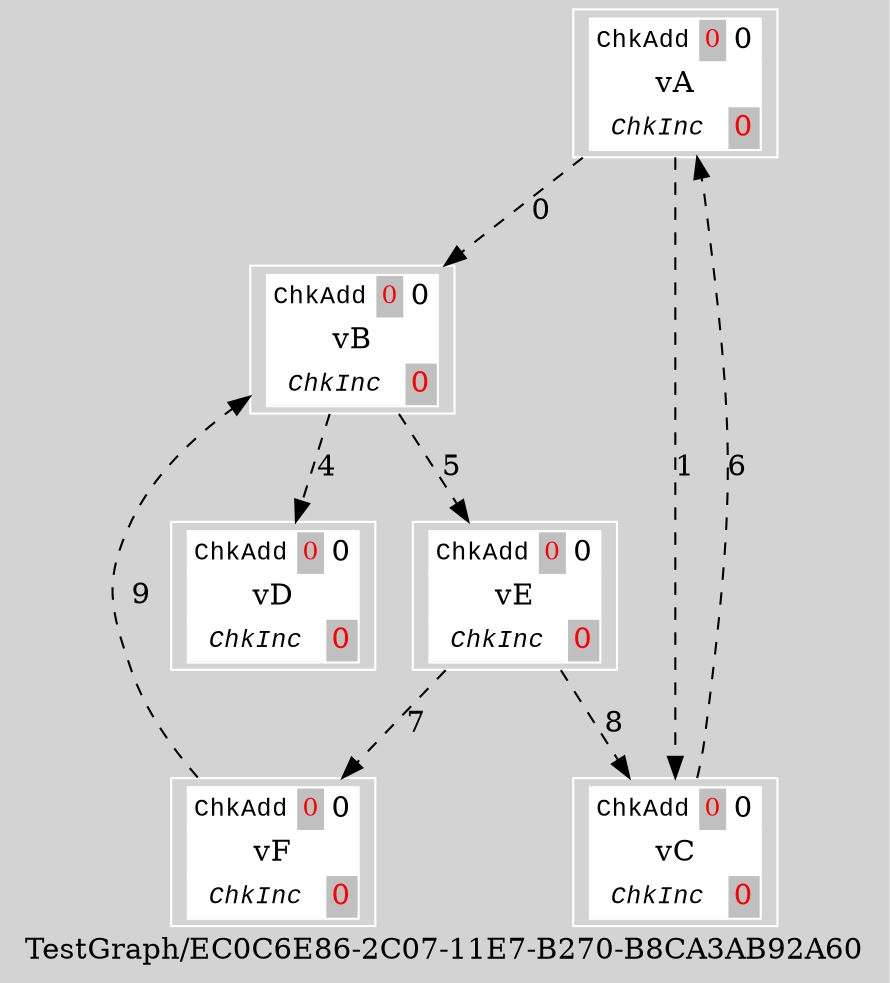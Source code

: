 digraph G {
graph [bgcolor=lightgrey]
node [shape=record color=white]
edge [style=dashed]
label="TestGraph/EC0C6E86-2C07-11E7-B270-B8CA3AB92A60"
0[label=<<TABLE BGCOLOR="white" BORDER="0" CELLBORDER="1" CELLSPACING="0"><TR><TD><FONT POINT-SIZE="12.0" FACE="Courier New">ChkAdd</FONT></TD><TD BGCOLOR="#c0c0c0" PORT="here"><FONT COLOR="red" POINT-SIZE="12.0">0</FONT></TD><TD>0</TD></TR><TR><TD COLSPAN="3">vA</TD></TR><TR><TD COLSPAN="2"><FONT POINT-SIZE="12.0" FACE="Courier New,italic">ChkInc</FONT></TD><TD BGCOLOR="#c0c0c0"><FONT COLOR="red">0</FONT></TD></TR></TABLE>>];
1[label=<<TABLE BGCOLOR="white" BORDER="0" CELLBORDER="1" CELLSPACING="0"><TR><TD><FONT POINT-SIZE="12.0" FACE="Courier New">ChkAdd</FONT></TD><TD BGCOLOR="#c0c0c0" PORT="here"><FONT COLOR="red" POINT-SIZE="12.0">0</FONT></TD><TD>0</TD></TR><TR><TD COLSPAN="3">vB</TD></TR><TR><TD COLSPAN="2"><FONT POINT-SIZE="12.0" FACE="Courier New,italic">ChkInc</FONT></TD><TD BGCOLOR="#c0c0c0"><FONT COLOR="red">0</FONT></TD></TR></TABLE>>];
2[label=<<TABLE BGCOLOR="white" BORDER="0" CELLBORDER="1" CELLSPACING="0"><TR><TD><FONT POINT-SIZE="12.0" FACE="Courier New">ChkAdd</FONT></TD><TD BGCOLOR="#c0c0c0" PORT="here"><FONT COLOR="red" POINT-SIZE="12.0">0</FONT></TD><TD>0</TD></TR><TR><TD COLSPAN="3">vC</TD></TR><TR><TD COLSPAN="2"><FONT POINT-SIZE="12.0" FACE="Courier New,italic">ChkInc</FONT></TD><TD BGCOLOR="#c0c0c0"><FONT COLOR="red">0</FONT></TD></TR></TABLE>>];
3[label=<<TABLE BGCOLOR="white" BORDER="0" CELLBORDER="1" CELLSPACING="0"><TR><TD><FONT POINT-SIZE="12.0" FACE="Courier New">ChkAdd</FONT></TD><TD BGCOLOR="#c0c0c0" PORT="here"><FONT COLOR="red" POINT-SIZE="12.0">0</FONT></TD><TD>0</TD></TR><TR><TD COLSPAN="3">vD</TD></TR><TR><TD COLSPAN="2"><FONT POINT-SIZE="12.0" FACE="Courier New,italic">ChkInc</FONT></TD><TD BGCOLOR="#c0c0c0"><FONT COLOR="red">0</FONT></TD></TR></TABLE>>];
4[label=<<TABLE BGCOLOR="white" BORDER="0" CELLBORDER="1" CELLSPACING="0"><TR><TD><FONT POINT-SIZE="12.0" FACE="Courier New">ChkAdd</FONT></TD><TD BGCOLOR="#c0c0c0" PORT="here"><FONT COLOR="red" POINT-SIZE="12.0">0</FONT></TD><TD>0</TD></TR><TR><TD COLSPAN="3">vE</TD></TR><TR><TD COLSPAN="2"><FONT POINT-SIZE="12.0" FACE="Courier New,italic">ChkInc</FONT></TD><TD BGCOLOR="#c0c0c0"><FONT COLOR="red">0</FONT></TD></TR></TABLE>>];
5[label=<<TABLE BGCOLOR="white" BORDER="0" CELLBORDER="1" CELLSPACING="0"><TR><TD><FONT POINT-SIZE="12.0" FACE="Courier New">ChkAdd</FONT></TD><TD BGCOLOR="#c0c0c0" PORT="here"><FONT COLOR="red" POINT-SIZE="12.0">0</FONT></TD><TD>0</TD></TR><TR><TD COLSPAN="3">vF</TD></TR><TR><TD COLSPAN="2"><FONT POINT-SIZE="12.0" FACE="Courier New,italic">ChkInc</FONT></TD><TD BGCOLOR="#c0c0c0"><FONT COLOR="red">0</FONT></TD></TR></TABLE>>];
0->1 [label="0"];
0->2 [label="1"];
1->3 [label="4"];
1->4 [label="5"];
2->0 [label="6"];
4->5 [label="7"];
4->2 [label="8"];
5->1 [label="9"];
}
